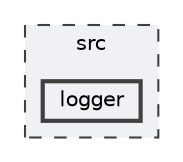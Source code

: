 digraph "src/logger"
{
 // LATEX_PDF_SIZE
  bgcolor="transparent";
  edge [fontname=Helvetica,fontsize=10,labelfontname=Helvetica,labelfontsize=10];
  node [fontname=Helvetica,fontsize=10,shape=box,height=0.2,width=0.4];
  compound=true
  subgraph clusterdir_68267d1309a1af8e8297ef4c3efbcdba {
    graph [ bgcolor="#f0f1f4", pencolor="grey25", label="src", fontname=Helvetica,fontsize=10 style="filled,dashed", URL="dir_68267d1309a1af8e8297ef4c3efbcdba.html",tooltip=""]
  dir_ffde1fbcaa8d6b0d34e29c3bddf7a801 [label="logger", fillcolor="#f0f1f4", color="grey25", style="filled,bold", URL="dir_ffde1fbcaa8d6b0d34e29c3bddf7a801.html",tooltip=""];
  }
}
